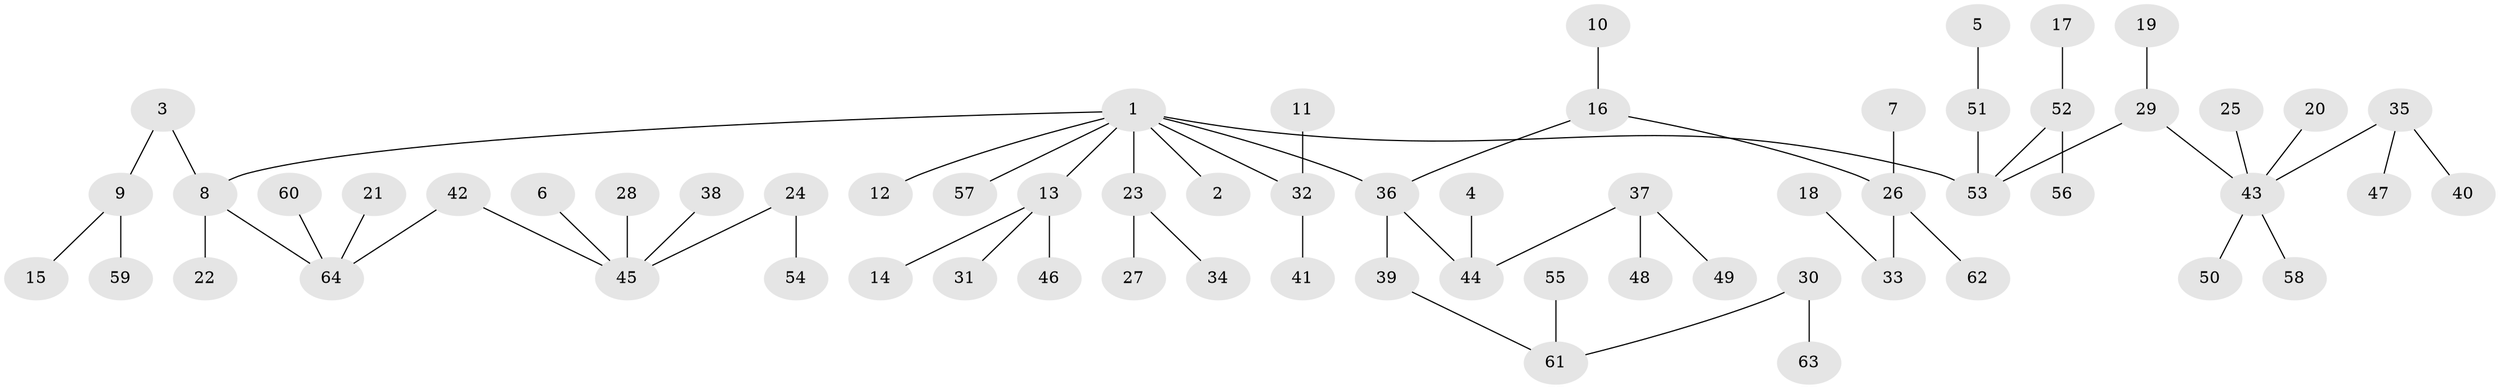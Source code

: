 // original degree distribution, {5: 0.03937007874015748, 6: 0.015748031496062992, 4: 0.07874015748031496, 1: 0.49606299212598426, 3: 0.10236220472440945, 2: 0.25984251968503935, 7: 0.007874015748031496}
// Generated by graph-tools (version 1.1) at 2025/50/03/09/25 03:50:23]
// undirected, 64 vertices, 63 edges
graph export_dot {
graph [start="1"]
  node [color=gray90,style=filled];
  1;
  2;
  3;
  4;
  5;
  6;
  7;
  8;
  9;
  10;
  11;
  12;
  13;
  14;
  15;
  16;
  17;
  18;
  19;
  20;
  21;
  22;
  23;
  24;
  25;
  26;
  27;
  28;
  29;
  30;
  31;
  32;
  33;
  34;
  35;
  36;
  37;
  38;
  39;
  40;
  41;
  42;
  43;
  44;
  45;
  46;
  47;
  48;
  49;
  50;
  51;
  52;
  53;
  54;
  55;
  56;
  57;
  58;
  59;
  60;
  61;
  62;
  63;
  64;
  1 -- 2 [weight=1.0];
  1 -- 8 [weight=1.0];
  1 -- 12 [weight=1.0];
  1 -- 13 [weight=1.0];
  1 -- 23 [weight=1.0];
  1 -- 32 [weight=1.0];
  1 -- 36 [weight=1.0];
  1 -- 53 [weight=1.0];
  1 -- 57 [weight=1.0];
  3 -- 8 [weight=1.0];
  3 -- 9 [weight=1.0];
  4 -- 44 [weight=1.0];
  5 -- 51 [weight=1.0];
  6 -- 45 [weight=1.0];
  7 -- 26 [weight=1.0];
  8 -- 22 [weight=1.0];
  8 -- 64 [weight=1.0];
  9 -- 15 [weight=1.0];
  9 -- 59 [weight=1.0];
  10 -- 16 [weight=1.0];
  11 -- 32 [weight=1.0];
  13 -- 14 [weight=1.0];
  13 -- 31 [weight=1.0];
  13 -- 46 [weight=1.0];
  16 -- 26 [weight=1.0];
  16 -- 36 [weight=1.0];
  17 -- 52 [weight=1.0];
  18 -- 33 [weight=1.0];
  19 -- 29 [weight=1.0];
  20 -- 43 [weight=1.0];
  21 -- 64 [weight=1.0];
  23 -- 27 [weight=1.0];
  23 -- 34 [weight=1.0];
  24 -- 45 [weight=1.0];
  24 -- 54 [weight=1.0];
  25 -- 43 [weight=1.0];
  26 -- 33 [weight=1.0];
  26 -- 62 [weight=1.0];
  28 -- 45 [weight=1.0];
  29 -- 43 [weight=1.0];
  29 -- 53 [weight=1.0];
  30 -- 61 [weight=1.0];
  30 -- 63 [weight=1.0];
  32 -- 41 [weight=1.0];
  35 -- 40 [weight=1.0];
  35 -- 43 [weight=1.0];
  35 -- 47 [weight=1.0];
  36 -- 39 [weight=1.0];
  36 -- 44 [weight=1.0];
  37 -- 44 [weight=1.0];
  37 -- 48 [weight=1.0];
  37 -- 49 [weight=1.0];
  38 -- 45 [weight=1.0];
  39 -- 61 [weight=1.0];
  42 -- 45 [weight=1.0];
  42 -- 64 [weight=1.0];
  43 -- 50 [weight=1.0];
  43 -- 58 [weight=1.0];
  51 -- 53 [weight=1.0];
  52 -- 53 [weight=1.0];
  52 -- 56 [weight=1.0];
  55 -- 61 [weight=1.0];
  60 -- 64 [weight=1.0];
}
